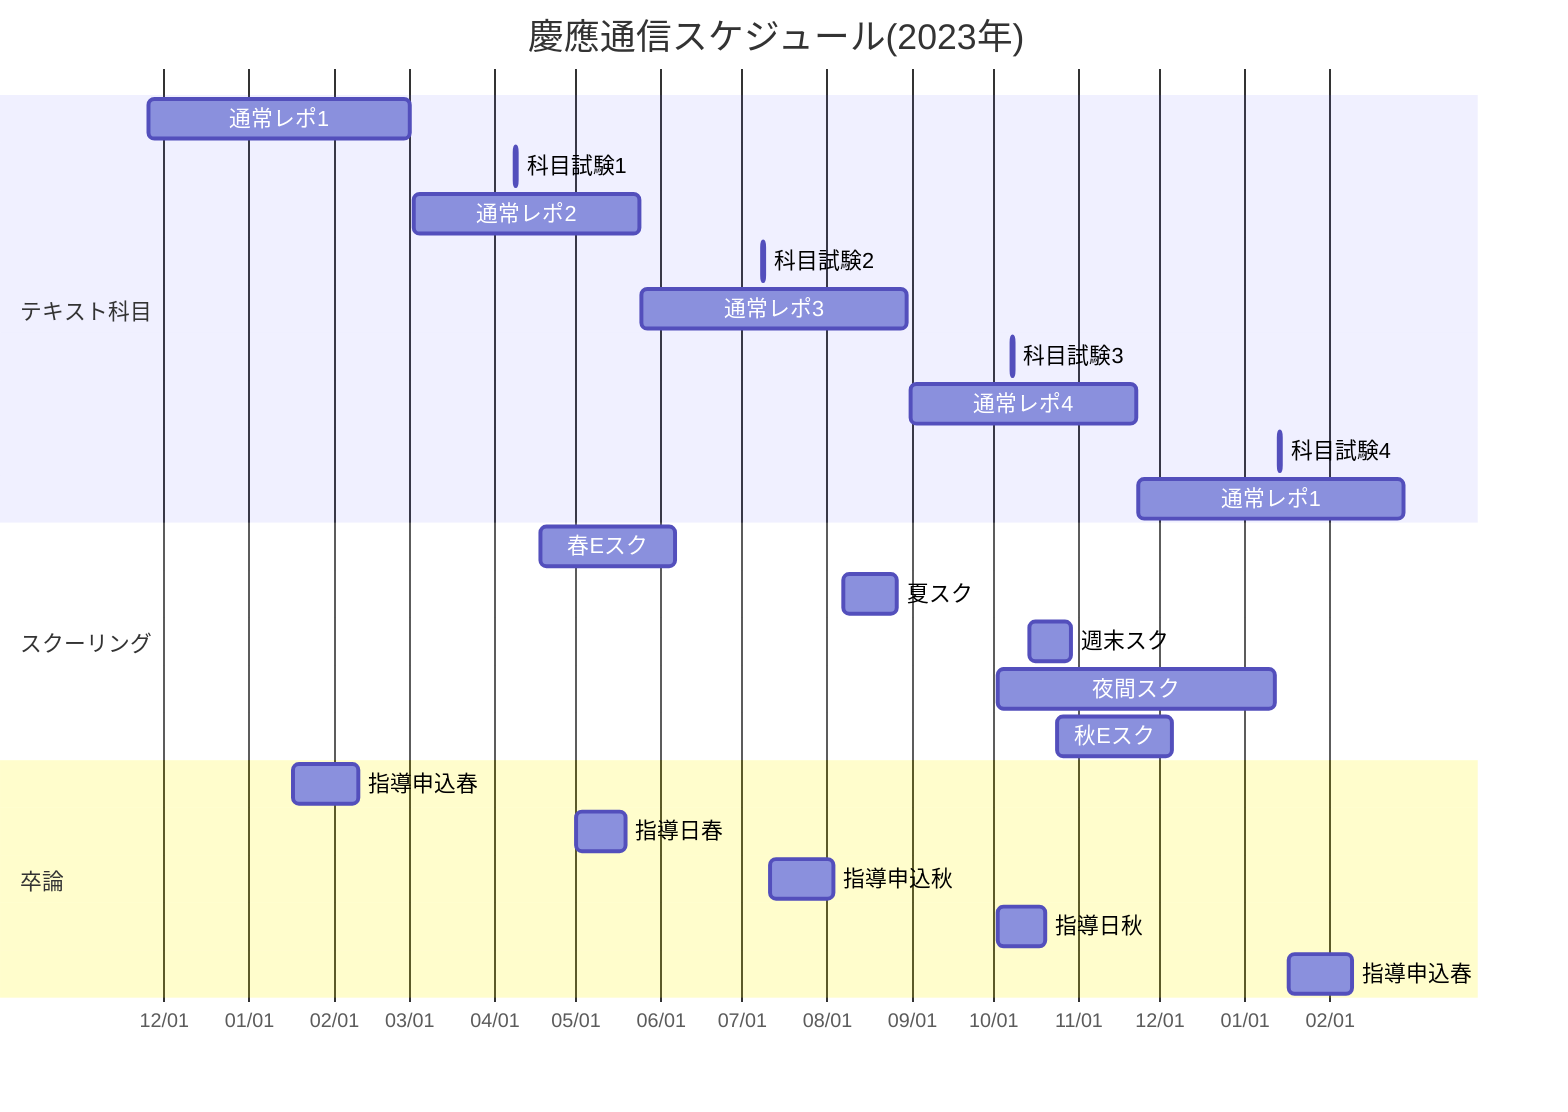﻿gantt
  title 慶應通信スケジュール(2023年)
  dateFormat YY-MM-DD
  axisFormat  %m/%d

  section テキスト科目
  通常レポ1: 22-11-25, 23-03-01
  科目試験1: 23-04-08, 23-04-09
  通常レポ2: 23-03-02, 23-05-24
  科目試験2: 23-07-08, 23-07-09
  通常レポ3: 23-05-25, 23-08-30
  科目試験3: 23-10-07, 23-10-08
  通常レポ4: 23-08-31, 23-11-22
  科目試験4: 24-01-13, 24-01-14
  通常レポ1: 23-11-23, 24-02-28

  section スクーリング
  春Eスク: 23-04-18, 23-06-06
  夏スク: 23-08-07, 23-08-26
  週末スク: 23-10-14, 23-10-29
  夜間スク: 23-10-02, 24-01-12
  秋Eスク: 23-10-24, 23-12-05

  section 卒論
  指導申込春: 23-01-17, 23-02-10
  指導日春: 23-05-01, 23-05-19
  指導申込秋: 23-07-11, 23-08-03
  指導日秋: 23-10-02, 23-10-20
  指導申込春: 24-01-17, 24-02-09